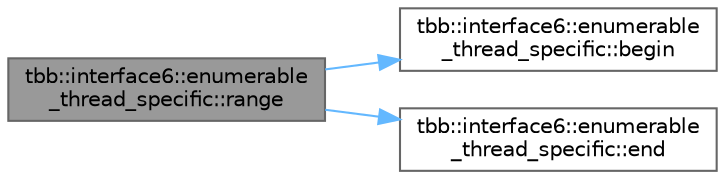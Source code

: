 digraph "tbb::interface6::enumerable_thread_specific::range"
{
 // LATEX_PDF_SIZE
  bgcolor="transparent";
  edge [fontname=Helvetica,fontsize=10,labelfontname=Helvetica,labelfontsize=10];
  node [fontname=Helvetica,fontsize=10,shape=box,height=0.2,width=0.4];
  rankdir="LR";
  Node1 [id="Node000001",label="tbb::interface6::enumerable\l_thread_specific::range",height=0.2,width=0.4,color="gray40", fillcolor="grey60", style="filled", fontcolor="black",tooltip="Get const range for parallel algorithms"];
  Node1 -> Node2 [id="edge3_Node000001_Node000002",color="steelblue1",style="solid",tooltip=" "];
  Node2 [id="Node000002",label="tbb::interface6::enumerable\l_thread_specific::begin",height=0.2,width=0.4,color="grey40", fillcolor="white", style="filled",URL="$classtbb_1_1interface6_1_1enumerable__thread__specific.html#a070d26debf1f65c83de13f64f91aefdc",tooltip="begin iterator"];
  Node1 -> Node3 [id="edge4_Node000001_Node000003",color="steelblue1",style="solid",tooltip=" "];
  Node3 [id="Node000003",label="tbb::interface6::enumerable\l_thread_specific::end",height=0.2,width=0.4,color="grey40", fillcolor="white", style="filled",URL="$classtbb_1_1interface6_1_1enumerable__thread__specific.html#ad225e2e8a968b131bf05d72f5686b924",tooltip="end iterator"];
}
